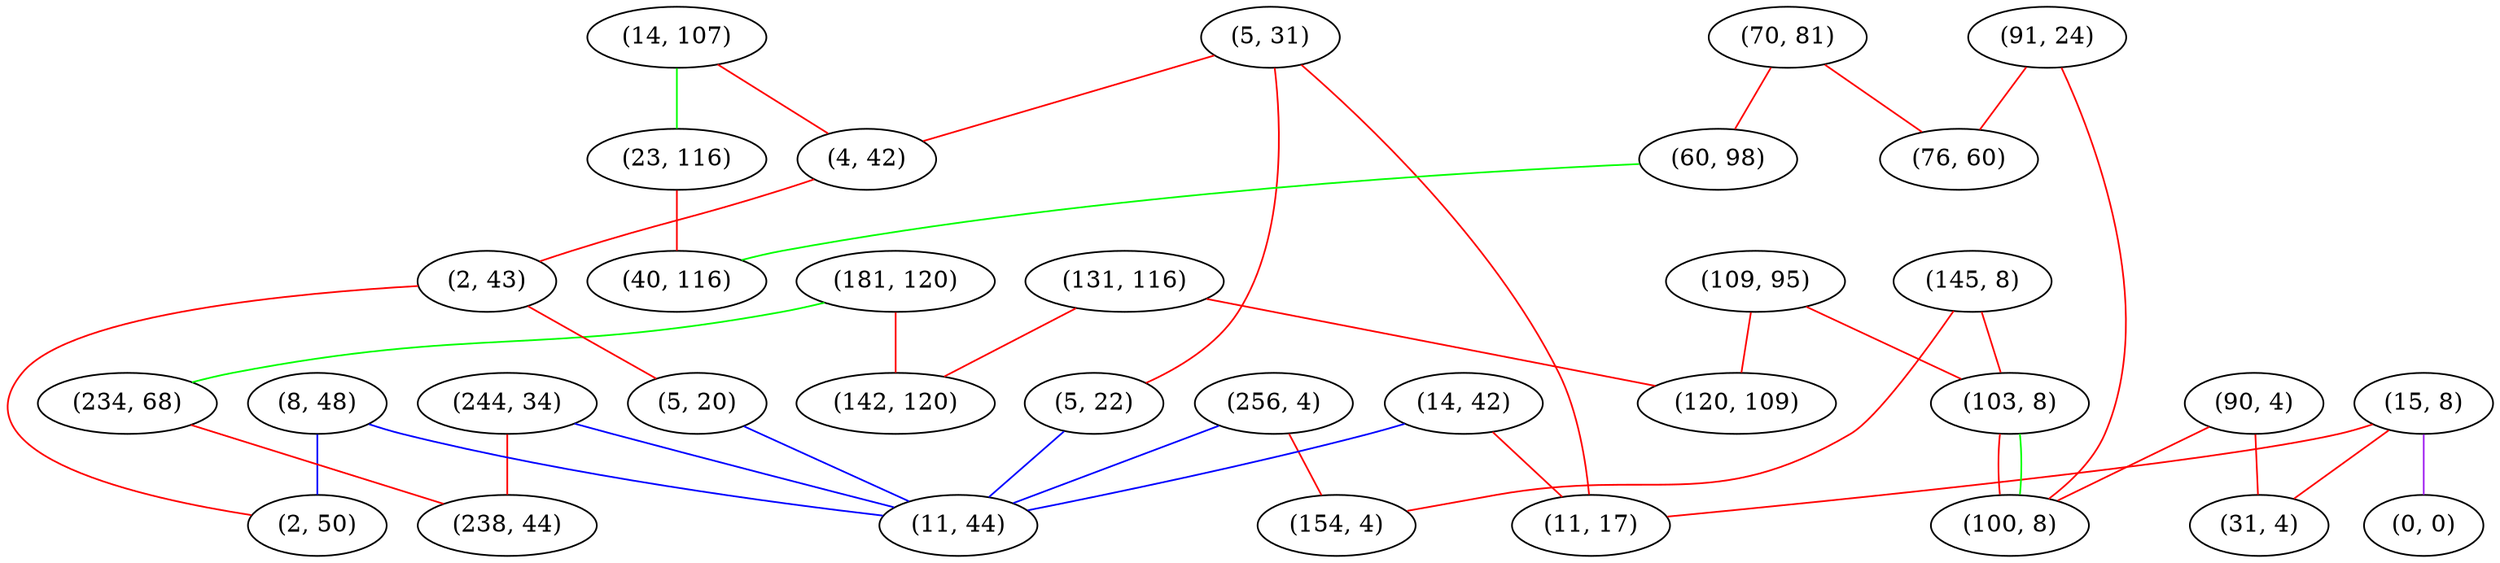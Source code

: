 graph "" {
"(14, 107)";
"(145, 8)";
"(5, 31)";
"(91, 24)";
"(15, 8)";
"(90, 4)";
"(70, 81)";
"(109, 95)";
"(4, 42)";
"(76, 60)";
"(244, 34)";
"(23, 116)";
"(60, 98)";
"(256, 4)";
"(5, 22)";
"(181, 120)";
"(0, 0)";
"(31, 4)";
"(131, 116)";
"(2, 43)";
"(14, 42)";
"(120, 109)";
"(154, 4)";
"(8, 48)";
"(103, 8)";
"(11, 17)";
"(234, 68)";
"(2, 50)";
"(100, 8)";
"(142, 120)";
"(40, 116)";
"(238, 44)";
"(5, 20)";
"(11, 44)";
"(14, 107)" -- "(23, 116)"  [color=green, key=0, weight=2];
"(14, 107)" -- "(4, 42)"  [color=red, key=0, weight=1];
"(145, 8)" -- "(103, 8)"  [color=red, key=0, weight=1];
"(145, 8)" -- "(154, 4)"  [color=red, key=0, weight=1];
"(5, 31)" -- "(5, 22)"  [color=red, key=0, weight=1];
"(5, 31)" -- "(4, 42)"  [color=red, key=0, weight=1];
"(5, 31)" -- "(11, 17)"  [color=red, key=0, weight=1];
"(91, 24)" -- "(76, 60)"  [color=red, key=0, weight=1];
"(91, 24)" -- "(100, 8)"  [color=red, key=0, weight=1];
"(15, 8)" -- "(31, 4)"  [color=red, key=0, weight=1];
"(15, 8)" -- "(11, 17)"  [color=red, key=0, weight=1];
"(15, 8)" -- "(0, 0)"  [color=purple, key=0, weight=4];
"(90, 4)" -- "(31, 4)"  [color=red, key=0, weight=1];
"(90, 4)" -- "(100, 8)"  [color=red, key=0, weight=1];
"(70, 81)" -- "(60, 98)"  [color=red, key=0, weight=1];
"(70, 81)" -- "(76, 60)"  [color=red, key=0, weight=1];
"(109, 95)" -- "(120, 109)"  [color=red, key=0, weight=1];
"(109, 95)" -- "(103, 8)"  [color=red, key=0, weight=1];
"(4, 42)" -- "(2, 43)"  [color=red, key=0, weight=1];
"(244, 34)" -- "(238, 44)"  [color=red, key=0, weight=1];
"(244, 34)" -- "(11, 44)"  [color=blue, key=0, weight=3];
"(23, 116)" -- "(40, 116)"  [color=red, key=0, weight=1];
"(60, 98)" -- "(40, 116)"  [color=green, key=0, weight=2];
"(256, 4)" -- "(11, 44)"  [color=blue, key=0, weight=3];
"(256, 4)" -- "(154, 4)"  [color=red, key=0, weight=1];
"(5, 22)" -- "(11, 44)"  [color=blue, key=0, weight=3];
"(181, 120)" -- "(142, 120)"  [color=red, key=0, weight=1];
"(181, 120)" -- "(234, 68)"  [color=green, key=0, weight=2];
"(131, 116)" -- "(120, 109)"  [color=red, key=0, weight=1];
"(131, 116)" -- "(142, 120)"  [color=red, key=0, weight=1];
"(2, 43)" -- "(5, 20)"  [color=red, key=0, weight=1];
"(2, 43)" -- "(2, 50)"  [color=red, key=0, weight=1];
"(14, 42)" -- "(11, 17)"  [color=red, key=0, weight=1];
"(14, 42)" -- "(11, 44)"  [color=blue, key=0, weight=3];
"(8, 48)" -- "(11, 44)"  [color=blue, key=0, weight=3];
"(8, 48)" -- "(2, 50)"  [color=blue, key=0, weight=3];
"(103, 8)" -- "(100, 8)"  [color=red, key=0, weight=1];
"(103, 8)" -- "(100, 8)"  [color=green, key=1, weight=2];
"(234, 68)" -- "(238, 44)"  [color=red, key=0, weight=1];
"(5, 20)" -- "(11, 44)"  [color=blue, key=0, weight=3];
}
